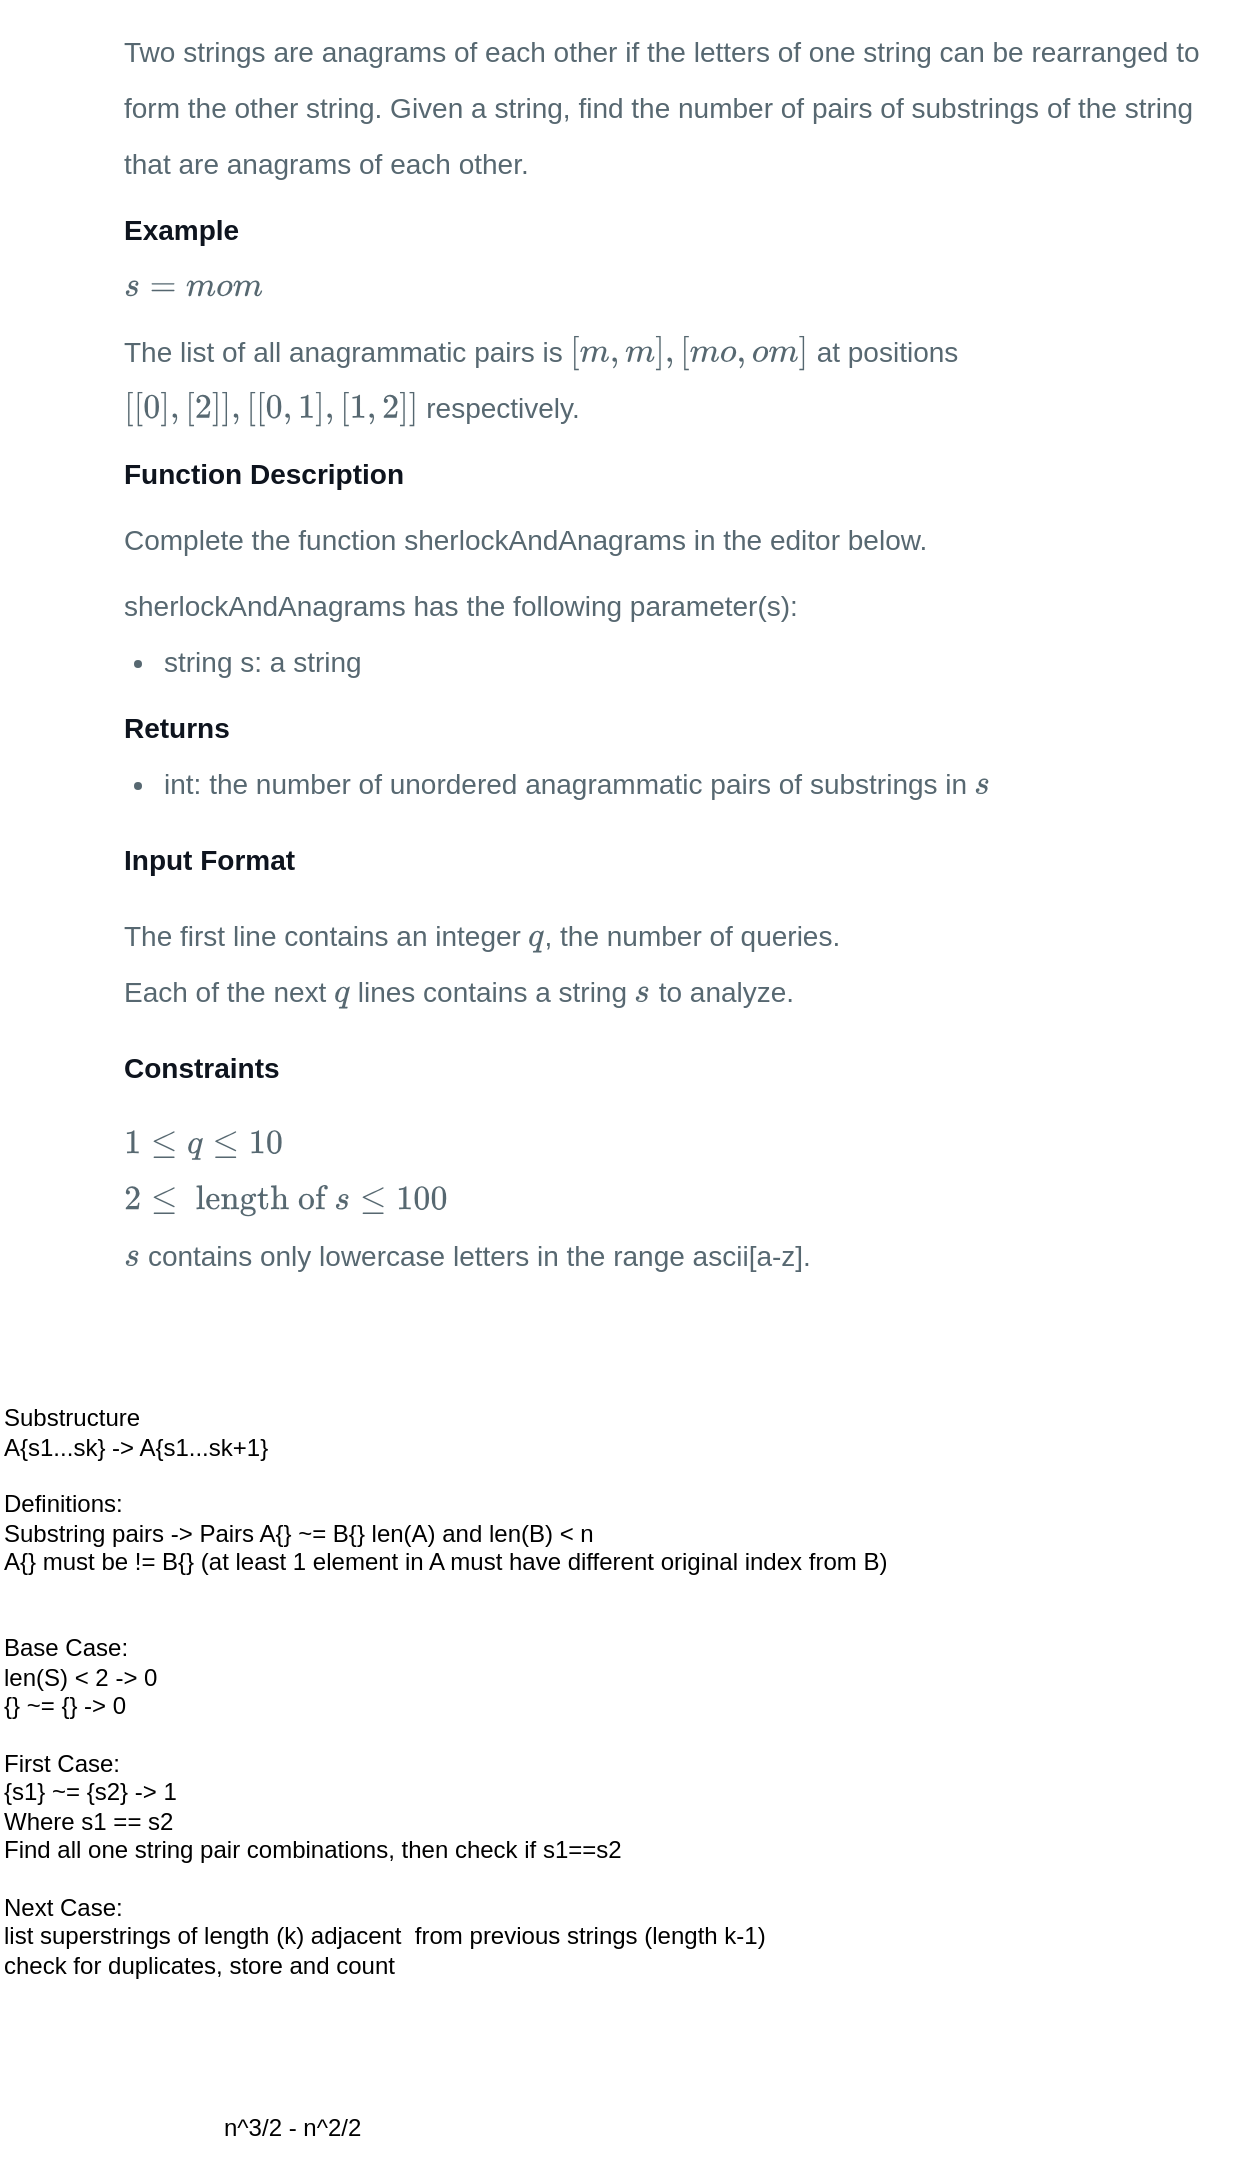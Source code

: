 <mxfile version="21.1.2" type="device">
  <diagram name="Page-1" id="0PpvX5isbW5rEhzf8l8j">
    <mxGraphModel dx="2359" dy="1988" grid="1" gridSize="10" guides="1" tooltips="1" connect="1" arrows="1" fold="1" page="1" pageScale="1" pageWidth="850" pageHeight="1100" math="0" shadow="0">
      <root>
        <mxCell id="0" />
        <mxCell id="1" parent="0" />
        <mxCell id="N7JFlZK18YxuQD6vvopf-1" value="&lt;div style=&quot;border: 0px; font-style: normal; font-variant-ligatures: normal; font-variant-caps: normal; font-variant-numeric: inherit; font-variant-east-asian: inherit; font-weight: 400; font-stretch: inherit; line-height: inherit; font-family: OpenSans, Arial, Helvetica, sans-serif; font-optical-sizing: inherit; font-kerning: inherit; font-feature-settings: inherit; font-variation-settings: inherit; font-size: 16px; margin: 0px; outline: 0px; padding: 0px; vertical-align: baseline; color: rgb(14, 20, 30); letter-spacing: normal; orphans: 2; text-align: start; text-indent: 0px; text-transform: none; widows: 2; word-spacing: 0px; -webkit-text-stroke-width: 0px; background-color: rgb(255, 255, 255); text-decoration-thickness: initial; text-decoration-style: initial; text-decoration-color: initial;&quot; class=&quot;challenge_problem_statement&quot;&gt;&lt;div style=&quot;border: 0px; font-style: inherit; font-variant: inherit; font-weight: inherit; font-stretch: inherit; line-height: inherit; font-family: inherit; font-optical-sizing: inherit; font-kerning: inherit; font-feature-settings: inherit; font-variation-settings: inherit; font-size: 16px; margin: 0px 0px 10px; outline: 0px; padding: 0px; vertical-align: baseline;&quot; class=&quot;msB challenge_problem_statement_body&quot;&gt;&lt;div style=&quot;border: 0px; font-style: inherit; font-variant: inherit; font-weight: inherit; font-stretch: inherit; line-height: inherit; font-family: inherit; font-optical-sizing: inherit; font-kerning: inherit; font-feature-settings: inherit; font-variation-settings: inherit; font-size: 16px; margin: 0px; outline: 0px; padding: 0px; vertical-align: baseline;&quot; class=&quot;hackdown-content&quot;&gt;&lt;p style=&quot;border: 0px; font-style: inherit; font-variant: inherit; font-weight: 400; font-stretch: inherit; line-height: 2; font-family: var(--font-family-text); font-optical-sizing: inherit; font-kerning: inherit; font-feature-settings: inherit; font-variation-settings: inherit; font-size: 14px; margin: 5px 0px 0px; outline: 0px; padding: 0px; vertical-align: baseline; color: var(--color-text-dark-faded,#576871);&quot;&gt;Two strings are&lt;span&gt;&amp;nbsp;&lt;/span&gt;&lt;a style=&quot;border: 0px; font-style: inherit; font-variant: inherit; font-weight: 400; font-stretch: inherit; line-height: inherit; font-family: var(--font-family-text); font-optical-sizing: inherit; font-kerning: inherit; font-feature-settings: inherit; font-variation-settings: inherit; font-size: 14px; margin: 0px; outline: 0px; padding: 0px; vertical-align: baseline; background-color: transparent; text-decoration: none; color: var(--color-link);&quot; href=&quot;http://en.wikipedia.org/wiki/Anagram&quot;&gt;&lt;em style=&quot;border: 0px; font-style: inherit; font-variant: inherit; font-weight: inherit; font-stretch: inherit; line-height: inherit; font-family: inherit; font-optical-sizing: inherit; font-kerning: inherit; font-feature-settings: inherit; font-variation-settings: inherit; font-size: 14px; margin: 0px; outline: 0px; padding: 0px; vertical-align: baseline;&quot;&gt;anagrams&lt;/em&gt;&lt;/a&gt;&lt;span&gt;&amp;nbsp;&lt;/span&gt;of each other if the letters of one string can be rearranged to form the other string. Given a string, find the number of pairs of substrings of the string that are anagrams of each other.&lt;/p&gt;&lt;p style=&quot;border: 0px; font-style: inherit; font-variant: inherit; font-weight: 400; font-stretch: inherit; line-height: 2; font-family: var(--font-family-text); font-optical-sizing: inherit; font-kerning: inherit; font-feature-settings: inherit; font-variation-settings: inherit; font-size: 14px; margin: 5px 0px 0px; outline: 0px; padding: 0px; vertical-align: baseline; color: var(--color-text-dark-faded,#576871);&quot;&gt;&lt;strong style=&quot;border: 0px; font-style: inherit; font-variant: inherit; font-weight: bolder; font-stretch: inherit; line-height: inherit; font-family: inherit; font-optical-sizing: inherit; font-kerning: inherit; font-feature-settings: inherit; font-variation-settings: inherit; font-size: 14px; margin: 0px; outline: 0px; padding: 0px; vertical-align: baseline; color: var(--color-text-dark,#0e141e);&quot;&gt;Example&lt;/strong&gt;&lt;br&gt;&lt;span style=&quot;border: 0px; font-style: normal; font-variant: inherit; font-weight: normal; font-stretch: inherit; line-height: normal; font-family: inherit; font-optical-sizing: inherit; font-kerning: inherit; font-feature-settings: inherit; font-variation-settings: inherit; font-size: 14px; margin: 0px; outline: 0px; padding: 0px; vertical-align: baseline; display: inline-block; text-indent: 0px; text-align: left; text-transform: none; letter-spacing: normal; word-spacing: normal; overflow-wrap: normal; float: none; direction: ltr; max-width: none; max-height: none; min-width: 0px; min-height: 0px;&quot; id=&quot;MathJax-Element-1-Frame&quot; class=&quot;MathJax_SVG&quot;&gt;&lt;svg role=&quot;img&quot; viewBox=&quot;0 -576.1 4046.1 721.6&quot; style=&quot;vertical-align: -0.338ex;&quot; height=&quot;1.676ex&quot; width=&quot;9.397ex&quot; xmlns:xlink=&quot;http://www.w3.org/1999/xlink&quot;&gt;&lt;g transform=&quot;matrix(1 0 0 -1 0 0)&quot; stroke-width=&quot;0&quot; fill=&quot;currentColor&quot; stroke=&quot;currentColor&quot;&gt;&lt;path d=&quot;M131 289Q131 321 147 354T203 415T300 442Q362 442 390 415T419 355Q419 323 402 308T364 292Q351 292 340 300T328 326Q328 342 337 354T354 372T367 378Q368 378 368 379Q368 382 361 388T336 399T297 405Q249 405 227 379T204 326Q204 301 223 291T278 274T330 259Q396 230 396 163Q396 135 385 107T352 51T289 7T195 -10Q118 -10 86 19T53 87Q53 126 74 143T118 160Q133 160 146 151T160 120Q160 94 142 76T111 58Q109 57 108 57T107 55Q108 52 115 47T146 34T201 27Q237 27 263 38T301 66T318 97T323 122Q323 150 302 164T254 181T195 196T148 231Q131 256 131 289Z&quot; stroke-width=&quot;1&quot;&gt;&lt;/path&gt;&lt;g transform=&quot;translate(747,0)&quot;&gt;&lt;path d=&quot;M56 347Q56 360 70 367H707Q722 359 722 347Q722 336 708 328L390 327H72Q56 332 56 347ZM56 153Q56 168 72 173H708Q722 163 722 153Q722 140 707 133H70Q56 140 56 153Z&quot; stroke-width=&quot;1&quot;&gt;&lt;/path&gt;&lt;/g&gt;&lt;g transform=&quot;translate(1803,0)&quot;&gt;&lt;path d=&quot;M21 287Q22 293 24 303T36 341T56 388T88 425T132 442T175 435T205 417T221 395T229 376L231 369Q231 367 232 367L243 378Q303 442 384 442Q401 442 415 440T441 433T460 423T475 411T485 398T493 385T497 373T500 364T502 357L510 367Q573 442 659 442Q713 442 746 415T780 336Q780 285 742 178T704 50Q705 36 709 31T724 26Q752 26 776 56T815 138Q818 149 821 151T837 153Q857 153 857 145Q857 144 853 130Q845 101 831 73T785 17T716 -10Q669 -10 648 17T627 73Q627 92 663 193T700 345Q700 404 656 404H651Q565 404 506 303L499 291L466 157Q433 26 428 16Q415 -11 385 -11Q372 -11 364 -4T353 8T350 18Q350 29 384 161L420 307Q423 322 423 345Q423 404 379 404H374Q288 404 229 303L222 291L189 157Q156 26 151 16Q138 -11 108 -11Q95 -11 87 -5T76 7T74 17Q74 30 112 181Q151 335 151 342Q154 357 154 369Q154 405 129 405Q107 405 92 377T69 316T57 280Q55 278 41 278H27Q21 284 21 287Z&quot; stroke-width=&quot;1&quot;&gt;&lt;/path&gt;&lt;/g&gt;&lt;g transform=&quot;translate(2682,0)&quot;&gt;&lt;path d=&quot;M201 -11Q126 -11 80 38T34 156Q34 221 64 279T146 380Q222 441 301 441Q333 441 341 440Q354 437 367 433T402 417T438 387T464 338T476 268Q476 161 390 75T201 -11ZM121 120Q121 70 147 48T206 26Q250 26 289 58T351 142Q360 163 374 216T388 308Q388 352 370 375Q346 405 306 405Q243 405 195 347Q158 303 140 230T121 120Z&quot; stroke-width=&quot;1&quot;&gt;&lt;/path&gt;&lt;/g&gt;&lt;g transform=&quot;translate(3167,0)&quot;&gt;&lt;path d=&quot;M21 287Q22 293 24 303T36 341T56 388T88 425T132 442T175 435T205 417T221 395T229 376L231 369Q231 367 232 367L243 378Q303 442 384 442Q401 442 415 440T441 433T460 423T475 411T485 398T493 385T497 373T500 364T502 357L510 367Q573 442 659 442Q713 442 746 415T780 336Q780 285 742 178T704 50Q705 36 709 31T724 26Q752 26 776 56T815 138Q818 149 821 151T837 153Q857 153 857 145Q857 144 853 130Q845 101 831 73T785 17T716 -10Q669 -10 648 17T627 73Q627 92 663 193T700 345Q700 404 656 404H651Q565 404 506 303L499 291L466 157Q433 26 428 16Q415 -11 385 -11Q372 -11 364 -4T353 8T350 18Q350 29 384 161L420 307Q423 322 423 345Q423 404 379 404H374Q288 404 229 303L222 291L189 157Q156 26 151 16Q138 -11 108 -11Q95 -11 87 -5T76 7T74 17Q74 30 112 181Q151 335 151 342Q154 357 154 369Q154 405 129 405Q107 405 92 377T69 316T57 280Q55 278 41 278H27Q21 284 21 287Z&quot; stroke-width=&quot;1&quot;&gt;&lt;/path&gt;&lt;/g&gt;&lt;/g&gt;&lt;/svg&gt;&lt;/span&gt;&lt;/p&gt;&lt;p style=&quot;border: 0px; font-style: inherit; font-variant: inherit; font-weight: 400; font-stretch: inherit; line-height: 2; font-family: var(--font-family-text); font-optical-sizing: inherit; font-kerning: inherit; font-feature-settings: inherit; font-variation-settings: inherit; font-size: 14px; margin: 5px 0px 0px; outline: 0px; padding: 0px; vertical-align: baseline; color: var(--color-text-dark-faded,#576871);&quot;&gt;The list of all anagrammatic pairs is&lt;span&gt;&amp;nbsp;&lt;/span&gt;&lt;span style=&quot;border: 0px; font-style: normal; font-variant: inherit; font-weight: normal; font-stretch: inherit; line-height: normal; font-family: inherit; font-optical-sizing: inherit; font-kerning: inherit; font-feature-settings: inherit; font-variation-settings: inherit; font-size: 14px; margin: 0px; outline: 0px; padding: 0px; vertical-align: baseline; display: inline-block; text-indent: 0px; text-align: left; text-transform: none; letter-spacing: normal; word-spacing: normal; overflow-wrap: normal; float: none; direction: ltr; max-width: none; max-height: none; min-width: 0px; min-height: 0px;&quot; id=&quot;MathJax-Element-2-Frame&quot; class=&quot;MathJax_SVG&quot;&gt;&lt;svg role=&quot;img&quot; viewBox=&quot;0 -863.1 6934.5 1223.9&quot; style=&quot;vertical-align: -0.838ex;&quot; height=&quot;2.843ex&quot; width=&quot;16.106ex&quot; xmlns:xlink=&quot;http://www.w3.org/1999/xlink&quot;&gt;&lt;g transform=&quot;matrix(1 0 0 -1 0 0)&quot; stroke-width=&quot;0&quot; fill=&quot;currentColor&quot; stroke=&quot;currentColor&quot;&gt;&lt;path d=&quot;M118 -250V750H255V710H158V-210H255V-250H118Z&quot; stroke-width=&quot;1&quot;&gt;&lt;/path&gt;&lt;g transform=&quot;translate(278,0)&quot;&gt;&lt;path d=&quot;M21 287Q22 293 24 303T36 341T56 388T88 425T132 442T175 435T205 417T221 395T229 376L231 369Q231 367 232 367L243 378Q303 442 384 442Q401 442 415 440T441 433T460 423T475 411T485 398T493 385T497 373T500 364T502 357L510 367Q573 442 659 442Q713 442 746 415T780 336Q780 285 742 178T704 50Q705 36 709 31T724 26Q752 26 776 56T815 138Q818 149 821 151T837 153Q857 153 857 145Q857 144 853 130Q845 101 831 73T785 17T716 -10Q669 -10 648 17T627 73Q627 92 663 193T700 345Q700 404 656 404H651Q565 404 506 303L499 291L466 157Q433 26 428 16Q415 -11 385 -11Q372 -11 364 -4T353 8T350 18Q350 29 384 161L420 307Q423 322 423 345Q423 404 379 404H374Q288 404 229 303L222 291L189 157Q156 26 151 16Q138 -11 108 -11Q95 -11 87 -5T76 7T74 17Q74 30 112 181Q151 335 151 342Q154 357 154 369Q154 405 129 405Q107 405 92 377T69 316T57 280Q55 278 41 278H27Q21 284 21 287Z&quot; stroke-width=&quot;1&quot;&gt;&lt;/path&gt;&lt;/g&gt;&lt;g transform=&quot;translate(1157,0)&quot;&gt;&lt;path d=&quot;M78 35T78 60T94 103T137 121Q165 121 187 96T210 8Q210 -27 201 -60T180 -117T154 -158T130 -185T117 -194Q113 -194 104 -185T95 -172Q95 -168 106 -156T131 -126T157 -76T173 -3V9L172 8Q170 7 167 6T161 3T152 1T140 0Q113 0 96 17Z&quot; stroke-width=&quot;1&quot;&gt;&lt;/path&gt;&lt;/g&gt;&lt;g transform=&quot;translate(1602,0)&quot;&gt;&lt;path d=&quot;M21 287Q22 293 24 303T36 341T56 388T88 425T132 442T175 435T205 417T221 395T229 376L231 369Q231 367 232 367L243 378Q303 442 384 442Q401 442 415 440T441 433T460 423T475 411T485 398T493 385T497 373T500 364T502 357L510 367Q573 442 659 442Q713 442 746 415T780 336Q780 285 742 178T704 50Q705 36 709 31T724 26Q752 26 776 56T815 138Q818 149 821 151T837 153Q857 153 857 145Q857 144 853 130Q845 101 831 73T785 17T716 -10Q669 -10 648 17T627 73Q627 92 663 193T700 345Q700 404 656 404H651Q565 404 506 303L499 291L466 157Q433 26 428 16Q415 -11 385 -11Q372 -11 364 -4T353 8T350 18Q350 29 384 161L420 307Q423 322 423 345Q423 404 379 404H374Q288 404 229 303L222 291L189 157Q156 26 151 16Q138 -11 108 -11Q95 -11 87 -5T76 7T74 17Q74 30 112 181Q151 335 151 342Q154 357 154 369Q154 405 129 405Q107 405 92 377T69 316T57 280Q55 278 41 278H27Q21 284 21 287Z&quot; stroke-width=&quot;1&quot;&gt;&lt;/path&gt;&lt;/g&gt;&lt;g transform=&quot;translate(2480,0)&quot;&gt;&lt;path d=&quot;M22 710V750H159V-250H22V-210H119V710H22Z&quot; stroke-width=&quot;1&quot;&gt;&lt;/path&gt;&lt;/g&gt;&lt;g transform=&quot;translate(2759,0)&quot;&gt;&lt;path d=&quot;M78 35T78 60T94 103T137 121Q165 121 187 96T210 8Q210 -27 201 -60T180 -117T154 -158T130 -185T117 -194Q113 -194 104 -185T95 -172Q95 -168 106 -156T131 -126T157 -76T173 -3V9L172 8Q170 7 167 6T161 3T152 1T140 0Q113 0 96 17Z&quot; stroke-width=&quot;1&quot;&gt;&lt;/path&gt;&lt;/g&gt;&lt;g transform=&quot;translate(3204,0)&quot;&gt;&lt;path d=&quot;M118 -250V750H255V710H158V-210H255V-250H118Z&quot; stroke-width=&quot;1&quot;&gt;&lt;/path&gt;&lt;/g&gt;&lt;g transform=&quot;translate(3482,0)&quot;&gt;&lt;path d=&quot;M21 287Q22 293 24 303T36 341T56 388T88 425T132 442T175 435T205 417T221 395T229 376L231 369Q231 367 232 367L243 378Q303 442 384 442Q401 442 415 440T441 433T460 423T475 411T485 398T493 385T497 373T500 364T502 357L510 367Q573 442 659 442Q713 442 746 415T780 336Q780 285 742 178T704 50Q705 36 709 31T724 26Q752 26 776 56T815 138Q818 149 821 151T837 153Q857 153 857 145Q857 144 853 130Q845 101 831 73T785 17T716 -10Q669 -10 648 17T627 73Q627 92 663 193T700 345Q700 404 656 404H651Q565 404 506 303L499 291L466 157Q433 26 428 16Q415 -11 385 -11Q372 -11 364 -4T353 8T350 18Q350 29 384 161L420 307Q423 322 423 345Q423 404 379 404H374Q288 404 229 303L222 291L189 157Q156 26 151 16Q138 -11 108 -11Q95 -11 87 -5T76 7T74 17Q74 30 112 181Q151 335 151 342Q154 357 154 369Q154 405 129 405Q107 405 92 377T69 316T57 280Q55 278 41 278H27Q21 284 21 287Z&quot; stroke-width=&quot;1&quot;&gt;&lt;/path&gt;&lt;/g&gt;&lt;g transform=&quot;translate(4361,0)&quot;&gt;&lt;path d=&quot;M201 -11Q126 -11 80 38T34 156Q34 221 64 279T146 380Q222 441 301 441Q333 441 341 440Q354 437 367 433T402 417T438 387T464 338T476 268Q476 161 390 75T201 -11ZM121 120Q121 70 147 48T206 26Q250 26 289 58T351 142Q360 163 374 216T388 308Q388 352 370 375Q346 405 306 405Q243 405 195 347Q158 303 140 230T121 120Z&quot; stroke-width=&quot;1&quot;&gt;&lt;/path&gt;&lt;/g&gt;&lt;g transform=&quot;translate(4846,0)&quot;&gt;&lt;path d=&quot;M78 35T78 60T94 103T137 121Q165 121 187 96T210 8Q210 -27 201 -60T180 -117T154 -158T130 -185T117 -194Q113 -194 104 -185T95 -172Q95 -168 106 -156T131 -126T157 -76T173 -3V9L172 8Q170 7 167 6T161 3T152 1T140 0Q113 0 96 17Z&quot; stroke-width=&quot;1&quot;&gt;&lt;/path&gt;&lt;/g&gt;&lt;g transform=&quot;translate(5292,0)&quot;&gt;&lt;path d=&quot;M201 -11Q126 -11 80 38T34 156Q34 221 64 279T146 380Q222 441 301 441Q333 441 341 440Q354 437 367 433T402 417T438 387T464 338T476 268Q476 161 390 75T201 -11ZM121 120Q121 70 147 48T206 26Q250 26 289 58T351 142Q360 163 374 216T388 308Q388 352 370 375Q346 405 306 405Q243 405 195 347Q158 303 140 230T121 120Z&quot; stroke-width=&quot;1&quot;&gt;&lt;/path&gt;&lt;/g&gt;&lt;g transform=&quot;translate(5777,0)&quot;&gt;&lt;path d=&quot;M21 287Q22 293 24 303T36 341T56 388T88 425T132 442T175 435T205 417T221 395T229 376L231 369Q231 367 232 367L243 378Q303 442 384 442Q401 442 415 440T441 433T460 423T475 411T485 398T493 385T497 373T500 364T502 357L510 367Q573 442 659 442Q713 442 746 415T780 336Q780 285 742 178T704 50Q705 36 709 31T724 26Q752 26 776 56T815 138Q818 149 821 151T837 153Q857 153 857 145Q857 144 853 130Q845 101 831 73T785 17T716 -10Q669 -10 648 17T627 73Q627 92 663 193T700 345Q700 404 656 404H651Q565 404 506 303L499 291L466 157Q433 26 428 16Q415 -11 385 -11Q372 -11 364 -4T353 8T350 18Q350 29 384 161L420 307Q423 322 423 345Q423 404 379 404H374Q288 404 229 303L222 291L189 157Q156 26 151 16Q138 -11 108 -11Q95 -11 87 -5T76 7T74 17Q74 30 112 181Q151 335 151 342Q154 357 154 369Q154 405 129 405Q107 405 92 377T69 316T57 280Q55 278 41 278H27Q21 284 21 287Z&quot; stroke-width=&quot;1&quot;&gt;&lt;/path&gt;&lt;/g&gt;&lt;g transform=&quot;translate(6656,0)&quot;&gt;&lt;path d=&quot;M22 710V750H159V-250H22V-210H119V710H22Z&quot; stroke-width=&quot;1&quot;&gt;&lt;/path&gt;&lt;/g&gt;&lt;/g&gt;&lt;/svg&gt;&lt;/span&gt;&lt;span&gt;&amp;nbsp;&lt;/span&gt;at positions&lt;span&gt;&amp;nbsp;&lt;/span&gt;&lt;span style=&quot;border: 0px; font-style: normal; font-variant: inherit; font-weight: normal; font-stretch: inherit; line-height: normal; font-family: inherit; font-optical-sizing: inherit; font-kerning: inherit; font-feature-settings: inherit; font-variation-settings: inherit; font-size: 14px; margin: 0px; outline: 0px; padding: 0px; vertical-align: baseline; display: inline-block; text-indent: 0px; text-align: left; text-transform: none; letter-spacing: normal; word-spacing: normal; overflow-wrap: normal; float: none; direction: ltr; max-width: none; max-height: none; min-width: 0px; min-height: 0px;&quot; id=&quot;MathJax-Element-3-Frame&quot; class=&quot;MathJax_SVG&quot;&gt;&lt;svg role=&quot;img&quot; viewBox=&quot;0 -863.1 8570.8 1223.9&quot; style=&quot;vertical-align: -0.838ex;&quot; height=&quot;2.843ex&quot; width=&quot;19.907ex&quot; xmlns:xlink=&quot;http://www.w3.org/1999/xlink&quot;&gt;&lt;g transform=&quot;matrix(1 0 0 -1 0 0)&quot; stroke-width=&quot;0&quot; fill=&quot;currentColor&quot; stroke=&quot;currentColor&quot;&gt;&lt;path d=&quot;M118 -250V750H255V710H158V-210H255V-250H118Z&quot; stroke-width=&quot;1&quot;&gt;&lt;/path&gt;&lt;g transform=&quot;translate(278,0)&quot;&gt;&lt;path d=&quot;M118 -250V750H255V710H158V-210H255V-250H118Z&quot; stroke-width=&quot;1&quot;&gt;&lt;/path&gt;&lt;/g&gt;&lt;g transform=&quot;translate(557,0)&quot;&gt;&lt;path d=&quot;M96 585Q152 666 249 666Q297 666 345 640T423 548Q460 465 460 320Q460 165 417 83Q397 41 362 16T301 -15T250 -22Q224 -22 198 -16T137 16T82 83Q39 165 39 320Q39 494 96 585ZM321 597Q291 629 250 629Q208 629 178 597Q153 571 145 525T137 333Q137 175 145 125T181 46Q209 16 250 16Q290 16 318 46Q347 76 354 130T362 333Q362 478 354 524T321 597Z&quot; stroke-width=&quot;1&quot;&gt;&lt;/path&gt;&lt;/g&gt;&lt;g transform=&quot;translate(1057,0)&quot;&gt;&lt;path d=&quot;M22 710V750H159V-250H22V-210H119V710H22Z&quot; stroke-width=&quot;1&quot;&gt;&lt;/path&gt;&lt;/g&gt;&lt;g transform=&quot;translate(1336,0)&quot;&gt;&lt;path d=&quot;M78 35T78 60T94 103T137 121Q165 121 187 96T210 8Q210 -27 201 -60T180 -117T154 -158T130 -185T117 -194Q113 -194 104 -185T95 -172Q95 -168 106 -156T131 -126T157 -76T173 -3V9L172 8Q170 7 167 6T161 3T152 1T140 0Q113 0 96 17Z&quot; stroke-width=&quot;1&quot;&gt;&lt;/path&gt;&lt;/g&gt;&lt;g transform=&quot;translate(1781,0)&quot;&gt;&lt;path d=&quot;M118 -250V750H255V710H158V-210H255V-250H118Z&quot; stroke-width=&quot;1&quot;&gt;&lt;/path&gt;&lt;/g&gt;&lt;g transform=&quot;translate(2059,0)&quot;&gt;&lt;path d=&quot;M109 429Q82 429 66 447T50 491Q50 562 103 614T235 666Q326 666 387 610T449 465Q449 422 429 383T381 315T301 241Q265 210 201 149L142 93L218 92Q375 92 385 97Q392 99 409 186V189H449V186Q448 183 436 95T421 3V0H50V19V31Q50 38 56 46T86 81Q115 113 136 137Q145 147 170 174T204 211T233 244T261 278T284 308T305 340T320 369T333 401T340 431T343 464Q343 527 309 573T212 619Q179 619 154 602T119 569T109 550Q109 549 114 549Q132 549 151 535T170 489Q170 464 154 447T109 429Z&quot; stroke-width=&quot;1&quot;&gt;&lt;/path&gt;&lt;/g&gt;&lt;g transform=&quot;translate(2560,0)&quot;&gt;&lt;path d=&quot;M22 710V750H159V-250H22V-210H119V710H22Z&quot; stroke-width=&quot;1&quot;&gt;&lt;/path&gt;&lt;/g&gt;&lt;g transform=&quot;translate(2838,0)&quot;&gt;&lt;path d=&quot;M22 710V750H159V-250H22V-210H119V710H22Z&quot; stroke-width=&quot;1&quot;&gt;&lt;/path&gt;&lt;/g&gt;&lt;g transform=&quot;translate(3117,0)&quot;&gt;&lt;path d=&quot;M78 35T78 60T94 103T137 121Q165 121 187 96T210 8Q210 -27 201 -60T180 -117T154 -158T130 -185T117 -194Q113 -194 104 -185T95 -172Q95 -168 106 -156T131 -126T157 -76T173 -3V9L172 8Q170 7 167 6T161 3T152 1T140 0Q113 0 96 17Z&quot; stroke-width=&quot;1&quot;&gt;&lt;/path&gt;&lt;/g&gt;&lt;g transform=&quot;translate(3562,0)&quot;&gt;&lt;path d=&quot;M118 -250V750H255V710H158V-210H255V-250H118Z&quot; stroke-width=&quot;1&quot;&gt;&lt;/path&gt;&lt;/g&gt;&lt;g transform=&quot;translate(3840,0)&quot;&gt;&lt;path d=&quot;M118 -250V750H255V710H158V-210H255V-250H118Z&quot; stroke-width=&quot;1&quot;&gt;&lt;/path&gt;&lt;/g&gt;&lt;g transform=&quot;translate(4119,0)&quot;&gt;&lt;path d=&quot;M96 585Q152 666 249 666Q297 666 345 640T423 548Q460 465 460 320Q460 165 417 83Q397 41 362 16T301 -15T250 -22Q224 -22 198 -16T137 16T82 83Q39 165 39 320Q39 494 96 585ZM321 597Q291 629 250 629Q208 629 178 597Q153 571 145 525T137 333Q137 175 145 125T181 46Q209 16 250 16Q290 16 318 46Q347 76 354 130T362 333Q362 478 354 524T321 597Z&quot; stroke-width=&quot;1&quot;&gt;&lt;/path&gt;&lt;/g&gt;&lt;g transform=&quot;translate(4619,0)&quot;&gt;&lt;path d=&quot;M78 35T78 60T94 103T137 121Q165 121 187 96T210 8Q210 -27 201 -60T180 -117T154 -158T130 -185T117 -194Q113 -194 104 -185T95 -172Q95 -168 106 -156T131 -126T157 -76T173 -3V9L172 8Q170 7 167 6T161 3T152 1T140 0Q113 0 96 17Z&quot; stroke-width=&quot;1&quot;&gt;&lt;/path&gt;&lt;/g&gt;&lt;g transform=&quot;translate(5065,0)&quot;&gt;&lt;path d=&quot;M213 578L200 573Q186 568 160 563T102 556H83V602H102Q149 604 189 617T245 641T273 663Q275 666 285 666Q294 666 302 660V361L303 61Q310 54 315 52T339 48T401 46H427V0H416Q395 3 257 3Q121 3 100 0H88V46H114Q136 46 152 46T177 47T193 50T201 52T207 57T213 61V578Z&quot; stroke-width=&quot;1&quot;&gt;&lt;/path&gt;&lt;/g&gt;&lt;g transform=&quot;translate(5565,0)&quot;&gt;&lt;path d=&quot;M22 710V750H159V-250H22V-210H119V710H22Z&quot; stroke-width=&quot;1&quot;&gt;&lt;/path&gt;&lt;/g&gt;&lt;g transform=&quot;translate(5844,0)&quot;&gt;&lt;path d=&quot;M78 35T78 60T94 103T137 121Q165 121 187 96T210 8Q210 -27 201 -60T180 -117T154 -158T130 -185T117 -194Q113 -194 104 -185T95 -172Q95 -168 106 -156T131 -126T157 -76T173 -3V9L172 8Q170 7 167 6T161 3T152 1T140 0Q113 0 96 17Z&quot; stroke-width=&quot;1&quot;&gt;&lt;/path&gt;&lt;/g&gt;&lt;g transform=&quot;translate(6289,0)&quot;&gt;&lt;path d=&quot;M118 -250V750H255V710H158V-210H255V-250H118Z&quot; stroke-width=&quot;1&quot;&gt;&lt;/path&gt;&lt;/g&gt;&lt;g transform=&quot;translate(6567,0)&quot;&gt;&lt;path d=&quot;M213 578L200 573Q186 568 160 563T102 556H83V602H102Q149 604 189 617T245 641T273 663Q275 666 285 666Q294 666 302 660V361L303 61Q310 54 315 52T339 48T401 46H427V0H416Q395 3 257 3Q121 3 100 0H88V46H114Q136 46 152 46T177 47T193 50T201 52T207 57T213 61V578Z&quot; stroke-width=&quot;1&quot;&gt;&lt;/path&gt;&lt;/g&gt;&lt;g transform=&quot;translate(7068,0)&quot;&gt;&lt;path d=&quot;M78 35T78 60T94 103T137 121Q165 121 187 96T210 8Q210 -27 201 -60T180 -117T154 -158T130 -185T117 -194Q113 -194 104 -185T95 -172Q95 -168 106 -156T131 -126T157 -76T173 -3V9L172 8Q170 7 167 6T161 3T152 1T140 0Q113 0 96 17Z&quot; stroke-width=&quot;1&quot;&gt;&lt;/path&gt;&lt;/g&gt;&lt;g transform=&quot;translate(7513,0)&quot;&gt;&lt;path d=&quot;M109 429Q82 429 66 447T50 491Q50 562 103 614T235 666Q326 666 387 610T449 465Q449 422 429 383T381 315T301 241Q265 210 201 149L142 93L218 92Q375 92 385 97Q392 99 409 186V189H449V186Q448 183 436 95T421 3V0H50V19V31Q50 38 56 46T86 81Q115 113 136 137Q145 147 170 174T204 211T233 244T261 278T284 308T305 340T320 369T333 401T340 431T343 464Q343 527 309 573T212 619Q179 619 154 602T119 569T109 550Q109 549 114 549Q132 549 151 535T170 489Q170 464 154 447T109 429Z&quot; stroke-width=&quot;1&quot;&gt;&lt;/path&gt;&lt;/g&gt;&lt;g transform=&quot;translate(8013,0)&quot;&gt;&lt;path d=&quot;M22 710V750H159V-250H22V-210H119V710H22Z&quot; stroke-width=&quot;1&quot;&gt;&lt;/path&gt;&lt;/g&gt;&lt;g transform=&quot;translate(8292,0)&quot;&gt;&lt;path d=&quot;M22 710V750H159V-250H22V-210H119V710H22Z&quot; stroke-width=&quot;1&quot;&gt;&lt;/path&gt;&lt;/g&gt;&lt;/g&gt;&lt;/svg&gt;&lt;/span&gt;&lt;span&gt;&amp;nbsp;&lt;/span&gt;respectively.&lt;/p&gt;&lt;p style=&quot;border: 0px; font-style: inherit; font-variant: inherit; font-weight: 400; font-stretch: inherit; line-height: 2; font-family: var(--font-family-text); font-optical-sizing: inherit; font-kerning: inherit; font-feature-settings: inherit; font-variation-settings: inherit; font-size: 14px; margin: 5px 0px 0px; outline: 0px; padding: 0px; vertical-align: baseline; color: var(--color-text-dark-faded,#576871);&quot;&gt;&lt;strong style=&quot;border: 0px; font-style: inherit; font-variant: inherit; font-weight: bolder; font-stretch: inherit; line-height: inherit; font-family: inherit; font-optical-sizing: inherit; font-kerning: inherit; font-feature-settings: inherit; font-variation-settings: inherit; font-size: 14px; margin: 0px; outline: 0px; padding: 0px; vertical-align: baseline; color: var(--color-text-dark,#0e141e);&quot;&gt;Function Description&lt;/strong&gt;&lt;/p&gt;&lt;p style=&quot;border: 0px; font-style: inherit; font-variant: inherit; font-weight: 400; font-stretch: inherit; line-height: 2; font-family: var(--font-family-text); font-optical-sizing: inherit; font-kerning: inherit; font-feature-settings: inherit; font-variation-settings: inherit; font-size: 14px; margin: 5px 0px 0px; outline: 0px; padding: 0px; vertical-align: baseline; color: var(--color-text-dark-faded,#576871);&quot;&gt;Complete the function&lt;span&gt;&amp;nbsp;&lt;/span&gt;&lt;em style=&quot;border: 0px; font-style: inherit; font-variant: inherit; font-weight: inherit; font-stretch: inherit; line-height: inherit; font-family: inherit; font-optical-sizing: inherit; font-kerning: inherit; font-feature-settings: inherit; font-variation-settings: inherit; font-size: 14px; margin: 0px; outline: 0px; padding: 0px; vertical-align: baseline;&quot;&gt;sherlockAndAnagrams&lt;/em&gt;&lt;span&gt;&amp;nbsp;&lt;/span&gt;in the editor below.&lt;/p&gt;&lt;p style=&quot;border: 0px; font-style: inherit; font-variant: inherit; font-weight: 400; font-stretch: inherit; line-height: 2; font-family: var(--font-family-text); font-optical-sizing: inherit; font-kerning: inherit; font-feature-settings: inherit; font-variation-settings: inherit; font-size: 14px; margin: 5px 0px 0px; outline: 0px; padding: 0px; vertical-align: baseline; color: var(--color-text-dark-faded,#576871);&quot;&gt;sherlockAndAnagrams has the following parameter(s):&lt;/p&gt;&lt;ul style=&quot;border: 0px; font-style: inherit; font-variant: inherit; font-weight: inherit; font-stretch: inherit; line-height: inherit; font-family: inherit; font-optical-sizing: inherit; font-kerning: inherit; font-feature-settings: inherit; font-variation-settings: inherit; font-size: 16px; margin: 0px 0px 0px 20px; outline: 0px; padding: 0px; vertical-align: baseline;&quot;&gt;&lt;li style=&quot;border: 0px; font-style: inherit; font-variant: inherit; font-weight: inherit; font-stretch: inherit; line-height: 2; font-family: inherit; font-optical-sizing: inherit; font-kerning: inherit; font-feature-settings: inherit; font-variation-settings: inherit; font-size: 14px; margin: 0px; outline: 0px; padding: 0px; vertical-align: baseline; color: var(--color-text-dark-faded,#576871);&quot;&gt;&lt;em style=&quot;border: 0px; font-style: inherit; font-variant: inherit; font-weight: inherit; font-stretch: inherit; line-height: inherit; font-family: inherit; font-optical-sizing: inherit; font-kerning: inherit; font-feature-settings: inherit; font-variation-settings: inherit; font-size: 14px; margin: 0px; outline: 0px; padding: 0px; vertical-align: baseline;&quot;&gt;string s:&lt;/em&gt;&lt;span&gt;&amp;nbsp;&lt;/span&gt;a string&lt;/li&gt;&lt;/ul&gt;&lt;p style=&quot;border: 0px; font-style: inherit; font-variant: inherit; font-weight: 400; font-stretch: inherit; line-height: 2; font-family: var(--font-family-text); font-optical-sizing: inherit; font-kerning: inherit; font-feature-settings: inherit; font-variation-settings: inherit; font-size: 14px; margin: 5px 0px 0px; outline: 0px; padding: 0px; vertical-align: baseline; color: var(--color-text-dark-faded,#576871);&quot;&gt;&lt;strong style=&quot;border: 0px; font-style: inherit; font-variant: inherit; font-weight: bolder; font-stretch: inherit; line-height: inherit; font-family: inherit; font-optical-sizing: inherit; font-kerning: inherit; font-feature-settings: inherit; font-variation-settings: inherit; font-size: 14px; margin: 0px; outline: 0px; padding: 0px; vertical-align: baseline; color: var(--color-text-dark,#0e141e);&quot;&gt;Returns&lt;/strong&gt;&lt;/p&gt;&lt;ul style=&quot;border: 0px; font-style: inherit; font-variant: inherit; font-weight: inherit; font-stretch: inherit; line-height: inherit; font-family: inherit; font-optical-sizing: inherit; font-kerning: inherit; font-feature-settings: inherit; font-variation-settings: inherit; font-size: 16px; margin: 0px 0px 0px 20px; outline: 0px; padding: 0px; vertical-align: baseline;&quot;&gt;&lt;li style=&quot;border: 0px; font-style: inherit; font-variant: inherit; font-weight: inherit; font-stretch: inherit; line-height: 2; font-family: inherit; font-optical-sizing: inherit; font-kerning: inherit; font-feature-settings: inherit; font-variation-settings: inherit; font-size: 14px; margin: 0px; outline: 0px; padding: 0px; vertical-align: baseline; color: var(--color-text-dark-faded,#576871);&quot;&gt;&lt;em style=&quot;border: 0px; font-style: inherit; font-variant: inherit; font-weight: inherit; font-stretch: inherit; line-height: inherit; font-family: inherit; font-optical-sizing: inherit; font-kerning: inherit; font-feature-settings: inherit; font-variation-settings: inherit; font-size: 14px; margin: 0px; outline: 0px; padding: 0px; vertical-align: baseline;&quot;&gt;int:&lt;/em&gt;&lt;span&gt;&amp;nbsp;&lt;/span&gt;the number of unordered anagrammatic pairs of substrings in&lt;span&gt;&amp;nbsp;&lt;/span&gt;&lt;span style=&quot;border: 0px; font-style: normal; font-variant: inherit; font-weight: normal; font-stretch: inherit; line-height: normal; font-family: inherit; font-optical-sizing: inherit; font-kerning: inherit; font-feature-settings: inherit; font-variation-settings: inherit; font-size: 14px; margin: 0px; outline: 0px; padding: 0px; vertical-align: baseline; display: inline-block; text-indent: 0px; text-align: left; text-transform: none; letter-spacing: normal; word-spacing: normal; overflow-wrap: normal; float: none; direction: ltr; max-width: none; max-height: none; min-width: 0px; min-height: 0px;&quot; id=&quot;MathJax-Element-4-Frame&quot; class=&quot;MathJax_SVG&quot;&gt;&lt;svg role=&quot;img&quot; viewBox=&quot;0 -576.1 469.5 721.6&quot; style=&quot;vertical-align: -0.338ex;&quot; height=&quot;1.676ex&quot; width=&quot;1.09ex&quot; xmlns:xlink=&quot;http://www.w3.org/1999/xlink&quot;&gt;&lt;g transform=&quot;matrix(1 0 0 -1 0 0)&quot; stroke-width=&quot;0&quot; fill=&quot;currentColor&quot; stroke=&quot;currentColor&quot;&gt;&lt;path d=&quot;M131 289Q131 321 147 354T203 415T300 442Q362 442 390 415T419 355Q419 323 402 308T364 292Q351 292 340 300T328 326Q328 342 337 354T354 372T367 378Q368 378 368 379Q368 382 361 388T336 399T297 405Q249 405 227 379T204 326Q204 301 223 291T278 274T330 259Q396 230 396 163Q396 135 385 107T352 51T289 7T195 -10Q118 -10 86 19T53 87Q53 126 74 143T118 160Q133 160 146 151T160 120Q160 94 142 76T111 58Q109 57 108 57T107 55Q108 52 115 47T146 34T201 27Q237 27 263 38T301 66T318 97T323 122Q323 150 302 164T254 181T195 196T148 231Q131 256 131 289Z&quot; stroke-width=&quot;1&quot;&gt;&lt;/path&gt;&lt;/g&gt;&lt;/svg&gt;&lt;/span&gt;&lt;/li&gt;&lt;/ul&gt;&lt;/div&gt;&lt;/div&gt;&lt;/div&gt;&lt;div style=&quot;border: 0px; font-style: normal; font-variant-ligatures: normal; font-variant-caps: normal; font-variant-numeric: inherit; font-variant-east-asian: inherit; font-weight: 400; font-stretch: inherit; line-height: inherit; font-family: OpenSans, Arial, Helvetica, sans-serif; font-optical-sizing: inherit; font-kerning: inherit; font-feature-settings: inherit; font-variation-settings: inherit; font-size: 16px; margin: 0px; outline: 0px; padding: 0px; vertical-align: baseline; color: rgb(14, 20, 30); letter-spacing: normal; orphans: 2; text-align: start; text-indent: 0px; text-transform: none; widows: 2; word-spacing: 0px; -webkit-text-stroke-width: 0px; background-color: rgb(255, 255, 255); text-decoration-thickness: initial; text-decoration-style: initial; text-decoration-color: initial;&quot; class=&quot;challenge_input_format&quot;&gt;&lt;div style=&quot;border: 0px; font-style: inherit; font-variant: inherit; font-weight: inherit; font-stretch: inherit; line-height: inherit; font-family: inherit; font-optical-sizing: inherit; font-kerning: inherit; font-feature-settings: inherit; font-variation-settings: inherit; font-size: 16px; margin: 0px 0px 10px; outline: 0px; padding: 0px; vertical-align: baseline;&quot; class=&quot;msB challenge_input_format_title&quot;&gt;&lt;p style=&quot;border: 0px; font-style: inherit; font-variant: inherit; font-weight: 400; font-stretch: inherit; line-height: 2; font-family: var(--font-family-text); font-optical-sizing: inherit; font-kerning: inherit; font-feature-settings: inherit; font-variation-settings: inherit; font-size: 14px; margin: 5px 0px 0px; outline: 0px; padding: 0px; vertical-align: baseline; color: var(--color-text-dark-faded,#576871);&quot;&gt;&lt;strong style=&quot;border: 0px; font-style: inherit; font-variant: inherit; font-weight: bolder; font-stretch: inherit; line-height: inherit; font-family: inherit; font-optical-sizing: inherit; font-kerning: inherit; font-feature-settings: inherit; font-variation-settings: inherit; font-size: 14px; margin: 0px; outline: 0px; padding: 0px; vertical-align: baseline; color: var(--color-text-dark,#0e141e);&quot;&gt;Input Format&lt;/strong&gt;&lt;/p&gt;&lt;/div&gt;&lt;div style=&quot;border: 0px; font-style: inherit; font-variant: inherit; font-weight: inherit; font-stretch: inherit; line-height: inherit; font-family: inherit; font-optical-sizing: inherit; font-kerning: inherit; font-feature-settings: inherit; font-variation-settings: inherit; font-size: 16px; margin: 0px 0px 10px; outline: 0px; padding: 0px; vertical-align: baseline;&quot; class=&quot;msB challenge_input_format_body&quot;&gt;&lt;div style=&quot;border: 0px; font-style: inherit; font-variant: inherit; font-weight: inherit; font-stretch: inherit; line-height: inherit; font-family: inherit; font-optical-sizing: inherit; font-kerning: inherit; font-feature-settings: inherit; font-variation-settings: inherit; font-size: 16px; margin: 0px; outline: 0px; padding: 0px; vertical-align: baseline;&quot; class=&quot;hackdown-content&quot;&gt;&lt;p style=&quot;border: 0px; font-style: inherit; font-variant: inherit; font-weight: 400; font-stretch: inherit; line-height: 2; font-family: var(--font-family-text); font-optical-sizing: inherit; font-kerning: inherit; font-feature-settings: inherit; font-variation-settings: inherit; font-size: 14px; margin: 5px 0px 0px; outline: 0px; padding: 0px; vertical-align: baseline; color: var(--color-text-dark-faded,#576871);&quot;&gt;The first line contains an integer&lt;span&gt;&amp;nbsp;&lt;/span&gt;&lt;span style=&quot;border: 0px; font-style: normal; font-variant: inherit; font-weight: normal; font-stretch: inherit; line-height: normal; font-family: inherit; font-optical-sizing: inherit; font-kerning: inherit; font-feature-settings: inherit; font-variation-settings: inherit; font-size: 14px; margin: 0px; outline: 0px; padding: 0px; vertical-align: baseline; display: inline-block; text-indent: 0px; text-align: left; text-transform: none; letter-spacing: normal; word-spacing: normal; overflow-wrap: normal; float: none; direction: ltr; max-width: none; max-height: none; min-width: 0px; min-height: 0px;&quot; id=&quot;MathJax-Element-1-Frame&quot; class=&quot;MathJax_SVG&quot;&gt;&lt;svg role=&quot;img&quot; viewBox=&quot;0 -576.1 460.5 865.1&quot; style=&quot;vertical-align: -0.671ex;&quot; height=&quot;2.009ex&quot; width=&quot;1.07ex&quot; xmlns:xlink=&quot;http://www.w3.org/1999/xlink&quot;&gt;&lt;g transform=&quot;matrix(1 0 0 -1 0 0)&quot; stroke-width=&quot;0&quot; fill=&quot;currentColor&quot; stroke=&quot;currentColor&quot;&gt;&lt;path d=&quot;M33 157Q33 258 109 349T280 441Q340 441 372 389Q373 390 377 395T388 406T404 418Q438 442 450 442Q454 442 457 439T460 434Q460 425 391 149Q320 -135 320 -139Q320 -147 365 -148H390Q396 -156 396 -157T393 -175Q389 -188 383 -194H370Q339 -192 262 -192Q234 -192 211 -192T174 -192T157 -193Q143 -193 143 -185Q143 -182 145 -170Q149 -154 152 -151T172 -148Q220 -148 230 -141Q238 -136 258 -53T279 32Q279 33 272 29Q224 -10 172 -10Q117 -10 75 30T33 157ZM352 326Q329 405 277 405Q242 405 210 374T160 293Q131 214 119 129Q119 126 119 118T118 106Q118 61 136 44T179 26Q233 26 290 98L298 109L352 326Z&quot; stroke-width=&quot;1&quot;&gt;&lt;/path&gt;&lt;/g&gt;&lt;/svg&gt;&lt;/span&gt;, the number of queries.&lt;br&gt;Each of the next&lt;span&gt;&amp;nbsp;&lt;/span&gt;&lt;span style=&quot;border: 0px; font-style: normal; font-variant: inherit; font-weight: normal; font-stretch: inherit; line-height: normal; font-family: inherit; font-optical-sizing: inherit; font-kerning: inherit; font-feature-settings: inherit; font-variation-settings: inherit; font-size: 14px; margin: 0px; outline: 0px; padding: 0px; vertical-align: baseline; display: inline-block; text-indent: 0px; text-align: left; text-transform: none; letter-spacing: normal; word-spacing: normal; overflow-wrap: normal; float: none; direction: ltr; max-width: none; max-height: none; min-width: 0px; min-height: 0px;&quot; id=&quot;MathJax-Element-2-Frame&quot; class=&quot;MathJax_SVG&quot;&gt;&lt;svg role=&quot;img&quot; viewBox=&quot;0 -576.1 460.5 865.1&quot; style=&quot;vertical-align: -0.671ex;&quot; height=&quot;2.009ex&quot; width=&quot;1.07ex&quot; xmlns:xlink=&quot;http://www.w3.org/1999/xlink&quot;&gt;&lt;g transform=&quot;matrix(1 0 0 -1 0 0)&quot; stroke-width=&quot;0&quot; fill=&quot;currentColor&quot; stroke=&quot;currentColor&quot;&gt;&lt;path d=&quot;M33 157Q33 258 109 349T280 441Q340 441 372 389Q373 390 377 395T388 406T404 418Q438 442 450 442Q454 442 457 439T460 434Q460 425 391 149Q320 -135 320 -139Q320 -147 365 -148H390Q396 -156 396 -157T393 -175Q389 -188 383 -194H370Q339 -192 262 -192Q234 -192 211 -192T174 -192T157 -193Q143 -193 143 -185Q143 -182 145 -170Q149 -154 152 -151T172 -148Q220 -148 230 -141Q238 -136 258 -53T279 32Q279 33 272 29Q224 -10 172 -10Q117 -10 75 30T33 157ZM352 326Q329 405 277 405Q242 405 210 374T160 293Q131 214 119 129Q119 126 119 118T118 106Q118 61 136 44T179 26Q233 26 290 98L298 109L352 326Z&quot; stroke-width=&quot;1&quot;&gt;&lt;/path&gt;&lt;/g&gt;&lt;/svg&gt;&lt;/span&gt;&lt;span&gt;&amp;nbsp;&lt;/span&gt;lines contains a string&lt;span&gt;&amp;nbsp;&lt;/span&gt;&lt;span style=&quot;border: 0px; font-style: normal; font-variant: inherit; font-weight: normal; font-stretch: inherit; line-height: normal; font-family: inherit; font-optical-sizing: inherit; font-kerning: inherit; font-feature-settings: inherit; font-variation-settings: inherit; font-size: 14px; margin: 0px; outline: 0px; padding: 0px; vertical-align: baseline; display: inline-block; text-indent: 0px; text-align: left; text-transform: none; letter-spacing: normal; word-spacing: normal; overflow-wrap: normal; float: none; direction: ltr; max-width: none; max-height: none; min-width: 0px; min-height: 0px;&quot; id=&quot;MathJax-Element-3-Frame&quot; class=&quot;MathJax_SVG&quot;&gt;&lt;svg role=&quot;img&quot; viewBox=&quot;0 -576.1 469.5 721.6&quot; style=&quot;vertical-align: -0.338ex;&quot; height=&quot;1.676ex&quot; width=&quot;1.09ex&quot; xmlns:xlink=&quot;http://www.w3.org/1999/xlink&quot;&gt;&lt;g transform=&quot;matrix(1 0 0 -1 0 0)&quot; stroke-width=&quot;0&quot; fill=&quot;currentColor&quot; stroke=&quot;currentColor&quot;&gt;&lt;path d=&quot;M131 289Q131 321 147 354T203 415T300 442Q362 442 390 415T419 355Q419 323 402 308T364 292Q351 292 340 300T328 326Q328 342 337 354T354 372T367 378Q368 378 368 379Q368 382 361 388T336 399T297 405Q249 405 227 379T204 326Q204 301 223 291T278 274T330 259Q396 230 396 163Q396 135 385 107T352 51T289 7T195 -10Q118 -10 86 19T53 87Q53 126 74 143T118 160Q133 160 146 151T160 120Q160 94 142 76T111 58Q109 57 108 57T107 55Q108 52 115 47T146 34T201 27Q237 27 263 38T301 66T318 97T323 122Q323 150 302 164T254 181T195 196T148 231Q131 256 131 289Z&quot; stroke-width=&quot;1&quot;&gt;&lt;/path&gt;&lt;/g&gt;&lt;/svg&gt;&lt;/span&gt;&lt;span&gt;&amp;nbsp;&lt;/span&gt;to analyze.&lt;/p&gt;&lt;/div&gt;&lt;/div&gt;&lt;/div&gt;&lt;div style=&quot;border: 0px; font-style: normal; font-variant-ligatures: normal; font-variant-caps: normal; font-variant-numeric: inherit; font-variant-east-asian: inherit; font-weight: 400; font-stretch: inherit; line-height: inherit; font-family: OpenSans, Arial, Helvetica, sans-serif; font-optical-sizing: inherit; font-kerning: inherit; font-feature-settings: inherit; font-variation-settings: inherit; font-size: 16px; margin: 0px; outline: 0px; padding: 0px; vertical-align: baseline; color: rgb(14, 20, 30); letter-spacing: normal; orphans: 2; text-align: start; text-indent: 0px; text-transform: none; widows: 2; word-spacing: 0px; -webkit-text-stroke-width: 0px; background-color: rgb(255, 255, 255); text-decoration-thickness: initial; text-decoration-style: initial; text-decoration-color: initial;&quot; class=&quot;challenge_constraints&quot;&gt;&lt;div style=&quot;border: 0px; font-style: inherit; font-variant: inherit; font-weight: inherit; font-stretch: inherit; line-height: inherit; font-family: inherit; font-optical-sizing: inherit; font-kerning: inherit; font-feature-settings: inherit; font-variation-settings: inherit; font-size: 16px; margin: 0px 0px 10px; outline: 0px; padding: 0px; vertical-align: baseline;&quot; class=&quot;msB challenge_constraints_title&quot;&gt;&lt;p style=&quot;border: 0px; font-style: inherit; font-variant: inherit; font-weight: 400; font-stretch: inherit; line-height: 2; font-family: var(--font-family-text); font-optical-sizing: inherit; font-kerning: inherit; font-feature-settings: inherit; font-variation-settings: inherit; font-size: 14px; margin: 5px 0px 0px; outline: 0px; padding: 0px; vertical-align: baseline; color: var(--color-text-dark-faded,#576871);&quot;&gt;&lt;strong style=&quot;border: 0px; font-style: inherit; font-variant: inherit; font-weight: bolder; font-stretch: inherit; line-height: inherit; font-family: inherit; font-optical-sizing: inherit; font-kerning: inherit; font-feature-settings: inherit; font-variation-settings: inherit; font-size: 14px; margin: 0px; outline: 0px; padding: 0px; vertical-align: baseline; color: var(--color-text-dark,#0e141e);&quot;&gt;Constraints&lt;/strong&gt;&lt;/p&gt;&lt;/div&gt;&lt;div style=&quot;border: 0px; font-style: inherit; font-variant: inherit; font-weight: inherit; font-stretch: inherit; line-height: inherit; font-family: inherit; font-optical-sizing: inherit; font-kerning: inherit; font-feature-settings: inherit; font-variation-settings: inherit; font-size: 16px; margin: 0px 0px 10px; outline: 0px; padding: 0px; vertical-align: baseline;&quot; class=&quot;msB challenge_constraints_body&quot;&gt;&lt;div style=&quot;border: 0px; font-style: inherit; font-variant: inherit; font-weight: inherit; font-stretch: inherit; line-height: inherit; font-family: inherit; font-optical-sizing: inherit; font-kerning: inherit; font-feature-settings: inherit; font-variation-settings: inherit; font-size: 16px; margin: 0px; outline: 0px; padding: 0px; vertical-align: baseline;&quot; class=&quot;hackdown-content&quot;&gt;&lt;p style=&quot;border: 0px; font-style: inherit; font-variant: inherit; font-weight: 400; font-stretch: inherit; line-height: 2; font-family: var(--font-family-text); font-optical-sizing: inherit; font-kerning: inherit; font-feature-settings: inherit; font-variation-settings: inherit; font-size: 14px; margin: 5px 0px 0px; outline: 0px; padding: 0px; vertical-align: baseline; color: var(--color-text-dark-faded,#576871);&quot;&gt;&lt;span style=&quot;border: 0px; font-style: normal; font-variant: inherit; font-weight: normal; font-stretch: inherit; line-height: normal; font-family: inherit; font-optical-sizing: inherit; font-kerning: inherit; font-feature-settings: inherit; font-variation-settings: inherit; font-size: 14px; margin: 0px; outline: 0px; padding: 0px; vertical-align: baseline; display: inline-block; text-indent: 0px; text-align: left; text-transform: none; letter-spacing: normal; word-spacing: normal; overflow-wrap: normal; float: none; direction: ltr; max-width: none; max-height: none; min-width: 0px; min-height: 0px;&quot; id=&quot;MathJax-Element-1-Frame&quot; class=&quot;MathJax_SVG&quot;&gt;&lt;svg role=&quot;img&quot; viewBox=&quot;0 -791.3 4630.1 1080.4&quot; style=&quot;vertical-align: -0.671ex;&quot; height=&quot;2.509ex&quot; width=&quot;10.754ex&quot; xmlns:xlink=&quot;http://www.w3.org/1999/xlink&quot;&gt;&lt;g transform=&quot;matrix(1 0 0 -1 0 0)&quot; stroke-width=&quot;0&quot; fill=&quot;currentColor&quot; stroke=&quot;currentColor&quot;&gt;&lt;path d=&quot;M213 578L200 573Q186 568 160 563T102 556H83V602H102Q149 604 189 617T245 641T273 663Q275 666 285 666Q294 666 302 660V361L303 61Q310 54 315 52T339 48T401 46H427V0H416Q395 3 257 3Q121 3 100 0H88V46H114Q136 46 152 46T177 47T193 50T201 52T207 57T213 61V578Z&quot; stroke-width=&quot;1&quot;&gt;&lt;/path&gt;&lt;g transform=&quot;translate(778,0)&quot;&gt;&lt;path d=&quot;M674 636Q682 636 688 630T694 615T687 601Q686 600 417 472L151 346L399 228Q687 92 691 87Q694 81 694 76Q694 58 676 56H670L382 192Q92 329 90 331Q83 336 83 348Q84 359 96 365Q104 369 382 500T665 634Q669 636 674 636ZM84 -118Q84 -108 99 -98H678Q694 -104 694 -118Q694 -130 679 -138H98Q84 -131 84 -118Z&quot; stroke-width=&quot;1&quot;&gt;&lt;/path&gt;&lt;/g&gt;&lt;g transform=&quot;translate(1834,0)&quot;&gt;&lt;path d=&quot;M33 157Q33 258 109 349T280 441Q340 441 372 389Q373 390 377 395T388 406T404 418Q438 442 450 442Q454 442 457 439T460 434Q460 425 391 149Q320 -135 320 -139Q320 -147 365 -148H390Q396 -156 396 -157T393 -175Q389 -188 383 -194H370Q339 -192 262 -192Q234 -192 211 -192T174 -192T157 -193Q143 -193 143 -185Q143 -182 145 -170Q149 -154 152 -151T172 -148Q220 -148 230 -141Q238 -136 258 -53T279 32Q279 33 272 29Q224 -10 172 -10Q117 -10 75 30T33 157ZM352 326Q329 405 277 405Q242 405 210 374T160 293Q131 214 119 129Q119 126 119 118T118 106Q118 61 136 44T179 26Q233 26 290 98L298 109L352 326Z&quot; stroke-width=&quot;1&quot;&gt;&lt;/path&gt;&lt;/g&gt;&lt;g transform=&quot;translate(2572,0)&quot;&gt;&lt;path d=&quot;M674 636Q682 636 688 630T694 615T687 601Q686 600 417 472L151 346L399 228Q687 92 691 87Q694 81 694 76Q694 58 676 56H670L382 192Q92 329 90 331Q83 336 83 348Q84 359 96 365Q104 369 382 500T665 634Q669 636 674 636ZM84 -118Q84 -108 99 -98H678Q694 -104 694 -118Q694 -130 679 -138H98Q84 -131 84 -118Z&quot; stroke-width=&quot;1&quot;&gt;&lt;/path&gt;&lt;/g&gt;&lt;g transform=&quot;translate(3629,0)&quot;&gt;&lt;path d=&quot;M213 578L200 573Q186 568 160 563T102 556H83V602H102Q149 604 189 617T245 641T273 663Q275 666 285 666Q294 666 302 660V361L303 61Q310 54 315 52T339 48T401 46H427V0H416Q395 3 257 3Q121 3 100 0H88V46H114Q136 46 152 46T177 47T193 50T201 52T207 57T213 61V578Z&quot; stroke-width=&quot;1&quot;&gt;&lt;/path&gt;&lt;path transform=&quot;translate(500,0)&quot; d=&quot;M96 585Q152 666 249 666Q297 666 345 640T423 548Q460 465 460 320Q460 165 417 83Q397 41 362 16T301 -15T250 -22Q224 -22 198 -16T137 16T82 83Q39 165 39 320Q39 494 96 585ZM321 597Q291 629 250 629Q208 629 178 597Q153 571 145 525T137 333Q137 175 145 125T181 46Q209 16 250 16Q290 16 318 46Q347 76 354 130T362 333Q362 478 354 524T321 597Z&quot; stroke-width=&quot;1&quot;&gt;&lt;/path&gt;&lt;/g&gt;&lt;/g&gt;&lt;/svg&gt;&lt;/span&gt;&lt;br&gt;&lt;span style=&quot;border: 0px; font-style: normal; font-variant: inherit; font-weight: normal; font-stretch: inherit; line-height: normal; font-family: inherit; font-optical-sizing: inherit; font-kerning: inherit; font-feature-settings: inherit; font-variation-settings: inherit; font-size: 14px; margin: 0px; outline: 0px; padding: 0px; vertical-align: baseline; display: inline-block; text-indent: 0px; text-align: left; text-transform: none; letter-spacing: normal; word-spacing: normal; overflow-wrap: normal; float: none; direction: ltr; max-width: none; max-height: none; min-width: 0px; min-height: 0px;&quot; id=&quot;MathJax-Element-2-Frame&quot; class=&quot;MathJax_SVG&quot;&gt;&lt;svg role=&quot;img&quot; viewBox=&quot;0 -791.3 9422.6 1080.4&quot; style=&quot;vertical-align: -0.671ex;&quot; height=&quot;2.509ex&quot; width=&quot;21.885ex&quot; xmlns:xlink=&quot;http://www.w3.org/1999/xlink&quot;&gt;&lt;g transform=&quot;matrix(1 0 0 -1 0 0)&quot; stroke-width=&quot;0&quot; fill=&quot;currentColor&quot; stroke=&quot;currentColor&quot;&gt;&lt;path d=&quot;M109 429Q82 429 66 447T50 491Q50 562 103 614T235 666Q326 666 387 610T449 465Q449 422 429 383T381 315T301 241Q265 210 201 149L142 93L218 92Q375 92 385 97Q392 99 409 186V189H449V186Q448 183 436 95T421 3V0H50V19V31Q50 38 56 46T86 81Q115 113 136 137Q145 147 170 174T204 211T233 244T261 278T284 308T305 340T320 369T333 401T340 431T343 464Q343 527 309 573T212 619Q179 619 154 602T119 569T109 550Q109 549 114 549Q132 549 151 535T170 489Q170 464 154 447T109 429Z&quot; stroke-width=&quot;1&quot;&gt;&lt;/path&gt;&lt;g transform=&quot;translate(778,0)&quot;&gt;&lt;path d=&quot;M674 636Q682 636 688 630T694 615T687 601Q686 600 417 472L151 346L399 228Q687 92 691 87Q694 81 694 76Q694 58 676 56H670L382 192Q92 329 90 331Q83 336 83 348Q84 359 96 365Q104 369 382 500T665 634Q669 636 674 636ZM84 -118Q84 -108 99 -98H678Q694 -104 694 -118Q694 -130 679 -138H98Q84 -131 84 -118Z&quot; stroke-width=&quot;1&quot;&gt;&lt;/path&gt;&lt;/g&gt;&lt;g transform=&quot;translate(1834,0)&quot;&gt;&lt;path transform=&quot;translate(250,0)&quot; d=&quot;M42 46H56Q95 46 103 60V68Q103 77 103 91T103 124T104 167T104 217T104 272T104 329Q104 366 104 407T104 482T104 542T103 586T103 603Q100 622 89 628T44 637H26V660Q26 683 28 683L38 684Q48 685 67 686T104 688Q121 689 141 690T171 693T182 694H185V379Q185 62 186 60Q190 52 198 49Q219 46 247 46H263V0H255L232 1Q209 2 183 2T145 3T107 3T57 1L34 0H26V46H42Z&quot; stroke-width=&quot;1&quot;&gt;&lt;/path&gt;&lt;path transform=&quot;translate(528,0)&quot; d=&quot;M28 218Q28 273 48 318T98 391T163 433T229 448Q282 448 320 430T378 380T406 316T415 245Q415 238 408 231H126V216Q126 68 226 36Q246 30 270 30Q312 30 342 62Q359 79 369 104L379 128Q382 131 395 131H398Q415 131 415 121Q415 117 412 108Q393 53 349 21T250 -11Q155 -11 92 58T28 218ZM333 275Q322 403 238 411H236Q228 411 220 410T195 402T166 381T143 340T127 274V267H333V275Z&quot; stroke-width=&quot;1&quot;&gt;&lt;/path&gt;&lt;path transform=&quot;translate(973,0)&quot; d=&quot;M41 46H55Q94 46 102 60V68Q102 77 102 91T102 122T103 161T103 203Q103 234 103 269T102 328V351Q99 370 88 376T43 385H25V408Q25 431 27 431L37 432Q47 433 65 434T102 436Q119 437 138 438T167 441T178 442H181V402Q181 364 182 364T187 369T199 384T218 402T247 421T285 437Q305 442 336 442Q450 438 463 329Q464 322 464 190V104Q464 66 466 59T477 49Q498 46 526 46H542V0H534L510 1Q487 2 460 2T422 3Q319 3 310 0H302V46H318Q379 46 379 62Q380 64 380 200Q379 335 378 343Q372 371 358 385T334 402T308 404Q263 404 229 370Q202 343 195 315T187 232V168V108Q187 78 188 68T191 55T200 49Q221 46 249 46H265V0H257L234 1Q210 2 183 2T145 3Q42 3 33 0H25V46H41Z&quot; stroke-width=&quot;1&quot;&gt;&lt;/path&gt;&lt;path transform=&quot;translate(1529,0)&quot; d=&quot;M329 409Q373 453 429 453Q459 453 472 434T485 396Q485 382 476 371T449 360Q416 360 412 390Q410 404 415 411Q415 412 416 414V415Q388 412 363 393Q355 388 355 386Q355 385 359 381T368 369T379 351T388 325T392 292Q392 230 343 187T222 143Q172 143 123 171Q112 153 112 133Q112 98 138 81Q147 75 155 75T227 73Q311 72 335 67Q396 58 431 26Q470 -13 470 -72Q470 -139 392 -175Q332 -206 250 -206Q167 -206 107 -175Q29 -140 29 -75Q29 -39 50 -15T92 18L103 24Q67 55 67 108Q67 155 96 193Q52 237 52 292Q52 355 102 398T223 442Q274 442 318 416L329 409ZM299 343Q294 371 273 387T221 404Q192 404 171 388T145 343Q142 326 142 292Q142 248 149 227T179 192Q196 182 222 182Q244 182 260 189T283 207T294 227T299 242Q302 258 302 292T299 343ZM403 -75Q403 -50 389 -34T348 -11T299 -2T245 0H218Q151 0 138 -6Q118 -15 107 -34T95 -74Q95 -84 101 -97T122 -127T170 -155T250 -167Q319 -167 361 -139T403 -75Z&quot; stroke-width=&quot;1&quot;&gt;&lt;/path&gt;&lt;path transform=&quot;translate(2030,0)&quot; d=&quot;M27 422Q80 426 109 478T141 600V615H181V431H316V385H181V241Q182 116 182 100T189 68Q203 29 238 29Q282 29 292 100Q293 108 293 146V181H333V146V134Q333 57 291 17Q264 -10 221 -10Q187 -10 162 2T124 33T105 68T98 100Q97 107 97 248V385H18V422H27Z&quot; stroke-width=&quot;1&quot;&gt;&lt;/path&gt;&lt;path transform=&quot;translate(2419,0)&quot; d=&quot;M41 46H55Q94 46 102 60V68Q102 77 102 91T102 124T102 167T103 217T103 272T103 329Q103 366 103 407T103 482T102 542T102 586T102 603Q99 622 88 628T43 637H25V660Q25 683 27 683L37 684Q47 685 66 686T103 688Q120 689 140 690T170 693T181 694H184V367Q244 442 328 442Q451 442 463 329Q464 322 464 190V104Q464 66 466 59T477 49Q498 46 526 46H542V0H534L510 1Q487 2 460 2T422 3Q319 3 310 0H302V46H318Q379 46 379 62Q380 64 380 200Q379 335 378 343Q372 371 358 385T334 402T308 404Q263 404 229 370Q202 343 195 315T187 232V168V108Q187 78 188 68T191 55T200 49Q221 46 249 46H265V0H257L234 1Q210 2 183 2T145 3Q42 3 33 0H25V46H41Z&quot; stroke-width=&quot;1&quot;&gt;&lt;/path&gt;&lt;path transform=&quot;translate(3226,0)&quot; d=&quot;M28 214Q28 309 93 378T250 448Q340 448 405 380T471 215Q471 120 407 55T250 -10Q153 -10 91 57T28 214ZM250 30Q372 30 372 193V225V250Q372 272 371 288T364 326T348 362T317 390T268 410Q263 411 252 411Q222 411 195 399Q152 377 139 338T126 246V226Q126 130 145 91Q177 30 250 30Z&quot; stroke-width=&quot;1&quot;&gt;&lt;/path&gt;&lt;path transform=&quot;translate(3726,0)&quot; d=&quot;M273 0Q255 3 146 3Q43 3 34 0H26V46H42Q70 46 91 49Q99 52 103 60Q104 62 104 224V385H33V431H104V497L105 564L107 574Q126 639 171 668T266 704Q267 704 275 704T289 705Q330 702 351 679T372 627Q372 604 358 590T321 576T284 590T270 627Q270 647 288 667H284Q280 668 273 668Q245 668 223 647T189 592Q183 572 182 497V431H293V385H185V225Q185 63 186 61T189 57T194 54T199 51T206 49T213 48T222 47T231 47T241 46T251 46H282V0H273Z&quot; stroke-width=&quot;1&quot;&gt;&lt;/path&gt;&lt;/g&gt;&lt;g transform=&quot;translate(6117,0)&quot;&gt;&lt;path d=&quot;M131 289Q131 321 147 354T203 415T300 442Q362 442 390 415T419 355Q419 323 402 308T364 292Q351 292 340 300T328 326Q328 342 337 354T354 372T367 378Q368 378 368 379Q368 382 361 388T336 399T297 405Q249 405 227 379T204 326Q204 301 223 291T278 274T330 259Q396 230 396 163Q396 135 385 107T352 51T289 7T195 -10Q118 -10 86 19T53 87Q53 126 74 143T118 160Q133 160 146 151T160 120Q160 94 142 76T111 58Q109 57 108 57T107 55Q108 52 115 47T146 34T201 27Q237 27 263 38T301 66T318 97T323 122Q323 150 302 164T254 181T195 196T148 231Q131 256 131 289Z&quot; stroke-width=&quot;1&quot;&gt;&lt;/path&gt;&lt;/g&gt;&lt;g transform=&quot;translate(6864,0)&quot;&gt;&lt;path d=&quot;M674 636Q682 636 688 630T694 615T687 601Q686 600 417 472L151 346L399 228Q687 92 691 87Q694 81 694 76Q694 58 676 56H670L382 192Q92 329 90 331Q83 336 83 348Q84 359 96 365Q104 369 382 500T665 634Q669 636 674 636ZM84 -118Q84 -108 99 -98H678Q694 -104 694 -118Q694 -130 679 -138H98Q84 -131 84 -118Z&quot; stroke-width=&quot;1&quot;&gt;&lt;/path&gt;&lt;/g&gt;&lt;g transform=&quot;translate(7921,0)&quot;&gt;&lt;path d=&quot;M213 578L200 573Q186 568 160 563T102 556H83V602H102Q149 604 189 617T245 641T273 663Q275 666 285 666Q294 666 302 660V361L303 61Q310 54 315 52T339 48T401 46H427V0H416Q395 3 257 3Q121 3 100 0H88V46H114Q136 46 152 46T177 47T193 50T201 52T207 57T213 61V578Z&quot; stroke-width=&quot;1&quot;&gt;&lt;/path&gt;&lt;path transform=&quot;translate(500,0)&quot; d=&quot;M96 585Q152 666 249 666Q297 666 345 640T423 548Q460 465 460 320Q460 165 417 83Q397 41 362 16T301 -15T250 -22Q224 -22 198 -16T137 16T82 83Q39 165 39 320Q39 494 96 585ZM321 597Q291 629 250 629Q208 629 178 597Q153 571 145 525T137 333Q137 175 145 125T181 46Q209 16 250 16Q290 16 318 46Q347 76 354 130T362 333Q362 478 354 524T321 597Z&quot; stroke-width=&quot;1&quot;&gt;&lt;/path&gt;&lt;path transform=&quot;translate(1001,0)&quot; d=&quot;M96 585Q152 666 249 666Q297 666 345 640T423 548Q460 465 460 320Q460 165 417 83Q397 41 362 16T301 -15T250 -22Q224 -22 198 -16T137 16T82 83Q39 165 39 320Q39 494 96 585ZM321 597Q291 629 250 629Q208 629 178 597Q153 571 145 525T137 333Q137 175 145 125T181 46Q209 16 250 16Q290 16 318 46Q347 76 354 130T362 333Q362 478 354 524T321 597Z&quot; stroke-width=&quot;1&quot;&gt;&lt;/path&gt;&lt;/g&gt;&lt;/g&gt;&lt;/svg&gt;&lt;/span&gt;&lt;br&gt;&lt;span style=&quot;border: 0px; font-style: normal; font-variant: inherit; font-weight: normal; font-stretch: inherit; line-height: normal; font-family: inherit; font-optical-sizing: inherit; font-kerning: inherit; font-feature-settings: inherit; font-variation-settings: inherit; font-size: 14px; margin: 0px; outline: 0px; padding: 0px; vertical-align: baseline; display: inline-block; text-indent: 0px; text-align: left; text-transform: none; letter-spacing: normal; word-spacing: normal; overflow-wrap: normal; float: none; direction: ltr; max-width: none; max-height: none; min-width: 0px; min-height: 0px;&quot; id=&quot;MathJax-Element-3-Frame&quot; class=&quot;MathJax_SVG&quot;&gt;&lt;svg role=&quot;img&quot; viewBox=&quot;0 -576.1 469.5 721.6&quot; style=&quot;vertical-align: -0.338ex;&quot; height=&quot;1.676ex&quot; width=&quot;1.09ex&quot; xmlns:xlink=&quot;http://www.w3.org/1999/xlink&quot;&gt;&lt;g transform=&quot;matrix(1 0 0 -1 0 0)&quot; stroke-width=&quot;0&quot; fill=&quot;currentColor&quot; stroke=&quot;currentColor&quot;&gt;&lt;path d=&quot;M131 289Q131 321 147 354T203 415T300 442Q362 442 390 415T419 355Q419 323 402 308T364 292Q351 292 340 300T328 326Q328 342 337 354T354 372T367 378Q368 378 368 379Q368 382 361 388T336 399T297 405Q249 405 227 379T204 326Q204 301 223 291T278 274T330 259Q396 230 396 163Q396 135 385 107T352 51T289 7T195 -10Q118 -10 86 19T53 87Q53 126 74 143T118 160Q133 160 146 151T160 120Q160 94 142 76T111 58Q109 57 108 57T107 55Q108 52 115 47T146 34T201 27Q237 27 263 38T301 66T318 97T323 122Q323 150 302 164T254 181T195 196T148 231Q131 256 131 289Z&quot; stroke-width=&quot;1&quot;&gt;&lt;/path&gt;&lt;/g&gt;&lt;/svg&gt;&lt;/span&gt;&lt;span&gt;&amp;nbsp;&lt;/span&gt;contains only lowercase letters in the range ascii[a-z].&lt;/p&gt;&lt;/div&gt;&lt;/div&gt;&lt;/div&gt;" style="text;whiteSpace=wrap;html=1;" parent="1" vertex="1">
          <mxGeometry x="-750" y="-300" width="560" height="670" as="geometry" />
        </mxCell>
        <mxCell id="N7JFlZK18YxuQD6vvopf-3" value="&lt;div style=&quot;&quot;&gt;&lt;span style=&quot;background-color: initial;&quot;&gt;Substructure&lt;/span&gt;&lt;/div&gt;&lt;div style=&quot;&quot;&gt;&lt;span style=&quot;background-color: initial;&quot;&gt;A{s1...sk} -&amp;gt; A{s1...sk+1}&lt;/span&gt;&lt;/div&gt;&lt;div style=&quot;&quot;&gt;&lt;span style=&quot;background-color: initial;&quot;&gt;&lt;br&gt;&lt;/span&gt;&lt;/div&gt;&lt;div style=&quot;&quot;&gt;&lt;span style=&quot;background-color: initial;&quot;&gt;Definitions:&lt;/span&gt;&lt;/div&gt;&lt;div style=&quot;&quot;&gt;&lt;span style=&quot;background-color: initial;&quot;&gt;Substring pairs -&amp;gt; Pairs A{} ~= B{} len(A) and len(B) &amp;lt; n&lt;/span&gt;&lt;/div&gt;&lt;div style=&quot;&quot;&gt;&lt;span style=&quot;background-color: initial;&quot;&gt;A{} must be != B{} (at least 1 element in A must have different original index from B)&lt;/span&gt;&lt;/div&gt;&lt;div style=&quot;&quot;&gt;&lt;span style=&quot;background-color: initial;&quot;&gt;&lt;br&gt;&lt;/span&gt;&lt;/div&gt;&lt;div style=&quot;&quot;&gt;&lt;span style=&quot;background-color: initial;&quot;&gt;&lt;br&gt;&lt;/span&gt;&lt;/div&gt;&lt;div style=&quot;&quot;&gt;&lt;span style=&quot;background-color: initial;&quot;&gt;Base Case:&lt;/span&gt;&lt;/div&gt;&lt;div style=&quot;&quot;&gt;&lt;span style=&quot;background-color: initial;&quot;&gt;len(S) &amp;lt; 2 -&amp;gt; 0&lt;/span&gt;&lt;/div&gt;&lt;div style=&quot;&quot;&gt;{} ~= {} -&amp;gt; 0&lt;/div&gt;&lt;div style=&quot;&quot;&gt;&lt;br&gt;&lt;/div&gt;&lt;div style=&quot;&quot;&gt;First Case:&lt;/div&gt;&lt;div style=&quot;&quot;&gt;{s1} ~= {s2} -&amp;gt; 1&lt;/div&gt;&lt;div style=&quot;&quot;&gt;Where s1 == s2&lt;/div&gt;&lt;div style=&quot;&quot;&gt;Find all one string pair combinations, then check if s1==s2&lt;/div&gt;&lt;div style=&quot;&quot;&gt;&lt;br&gt;&lt;/div&gt;&lt;div style=&quot;&quot;&gt;Next Case:&lt;/div&gt;&lt;div style=&quot;&quot;&gt;list superstrings of length (k) adjacent&amp;nbsp; from previous strings (length k-1)&lt;/div&gt;&lt;div style=&quot;&quot;&gt;check for duplicates, store and count&lt;/div&gt;&lt;div style=&quot;&quot;&gt;&lt;br&gt;&lt;/div&gt;&lt;div style=&quot;&quot;&gt;&lt;br&gt;&lt;/div&gt;" style="text;html=1;strokeColor=none;fillColor=none;align=left;verticalAlign=middle;whiteSpace=wrap;rounded=0;" parent="1" vertex="1">
          <mxGeometry x="-810" y="370" width="550" height="380" as="geometry" />
        </mxCell>
        <mxCell id="vngWWw3sJq_1jXb0qDJC-1" value="n^3/2 - n^2/2" style="text;whiteSpace=wrap;html=1;" vertex="1" parent="1">
          <mxGeometry x="-700" y="750" width="100" height="40" as="geometry" />
        </mxCell>
      </root>
    </mxGraphModel>
  </diagram>
</mxfile>
